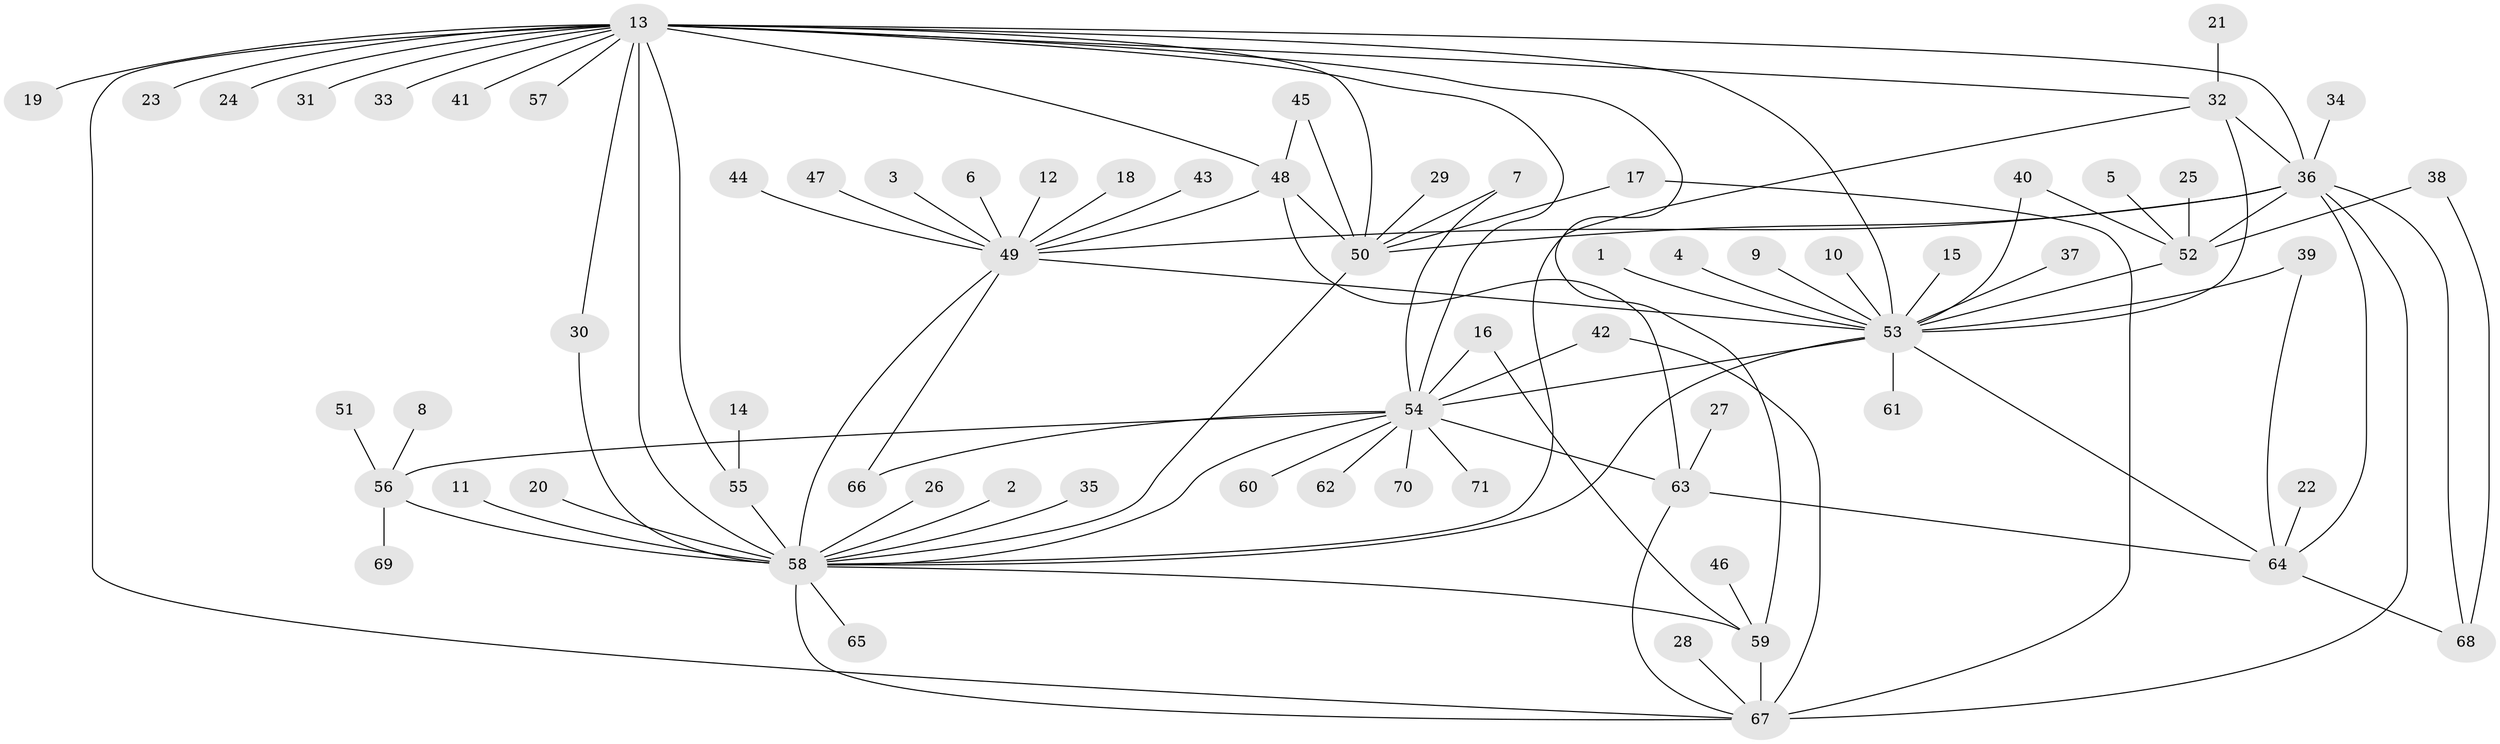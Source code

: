 // original degree distribution, {18: 0.007042253521126761, 5: 0.035211267605633804, 22: 0.007042253521126761, 1: 0.5211267605633803, 7: 0.02112676056338028, 13: 0.007042253521126761, 2: 0.2112676056338028, 16: 0.007042253521126761, 3: 0.09859154929577464, 6: 0.035211267605633804, 12: 0.014084507042253521, 4: 0.02112676056338028, 10: 0.007042253521126761, 9: 0.007042253521126761}
// Generated by graph-tools (version 1.1) at 2025/26/03/09/25 03:26:01]
// undirected, 71 vertices, 104 edges
graph export_dot {
graph [start="1"]
  node [color=gray90,style=filled];
  1;
  2;
  3;
  4;
  5;
  6;
  7;
  8;
  9;
  10;
  11;
  12;
  13;
  14;
  15;
  16;
  17;
  18;
  19;
  20;
  21;
  22;
  23;
  24;
  25;
  26;
  27;
  28;
  29;
  30;
  31;
  32;
  33;
  34;
  35;
  36;
  37;
  38;
  39;
  40;
  41;
  42;
  43;
  44;
  45;
  46;
  47;
  48;
  49;
  50;
  51;
  52;
  53;
  54;
  55;
  56;
  57;
  58;
  59;
  60;
  61;
  62;
  63;
  64;
  65;
  66;
  67;
  68;
  69;
  70;
  71;
  1 -- 53 [weight=1.0];
  2 -- 58 [weight=1.0];
  3 -- 49 [weight=1.0];
  4 -- 53 [weight=1.0];
  5 -- 52 [weight=1.0];
  6 -- 49 [weight=1.0];
  7 -- 50 [weight=1.0];
  7 -- 54 [weight=1.0];
  8 -- 56 [weight=1.0];
  9 -- 53 [weight=1.0];
  10 -- 53 [weight=1.0];
  11 -- 58 [weight=1.0];
  12 -- 49 [weight=1.0];
  13 -- 19 [weight=1.0];
  13 -- 23 [weight=1.0];
  13 -- 24 [weight=1.0];
  13 -- 30 [weight=1.0];
  13 -- 31 [weight=1.0];
  13 -- 32 [weight=1.0];
  13 -- 33 [weight=1.0];
  13 -- 36 [weight=2.0];
  13 -- 41 [weight=1.0];
  13 -- 48 [weight=1.0];
  13 -- 50 [weight=1.0];
  13 -- 53 [weight=1.0];
  13 -- 54 [weight=1.0];
  13 -- 55 [weight=1.0];
  13 -- 57 [weight=1.0];
  13 -- 58 [weight=3.0];
  13 -- 59 [weight=1.0];
  13 -- 67 [weight=1.0];
  14 -- 55 [weight=1.0];
  15 -- 53 [weight=1.0];
  16 -- 54 [weight=1.0];
  16 -- 59 [weight=1.0];
  17 -- 50 [weight=1.0];
  17 -- 67 [weight=1.0];
  18 -- 49 [weight=1.0];
  20 -- 58 [weight=1.0];
  21 -- 32 [weight=1.0];
  22 -- 64 [weight=1.0];
  25 -- 52 [weight=1.0];
  26 -- 58 [weight=1.0];
  27 -- 63 [weight=1.0];
  28 -- 67 [weight=1.0];
  29 -- 50 [weight=1.0];
  30 -- 58 [weight=1.0];
  32 -- 36 [weight=1.0];
  32 -- 53 [weight=2.0];
  32 -- 58 [weight=1.0];
  34 -- 36 [weight=1.0];
  35 -- 58 [weight=1.0];
  36 -- 49 [weight=1.0];
  36 -- 50 [weight=1.0];
  36 -- 52 [weight=1.0];
  36 -- 64 [weight=1.0];
  36 -- 67 [weight=2.0];
  36 -- 68 [weight=1.0];
  37 -- 53 [weight=1.0];
  38 -- 52 [weight=1.0];
  38 -- 68 [weight=1.0];
  39 -- 53 [weight=1.0];
  39 -- 64 [weight=1.0];
  40 -- 52 [weight=1.0];
  40 -- 53 [weight=1.0];
  42 -- 54 [weight=2.0];
  42 -- 67 [weight=1.0];
  43 -- 49 [weight=1.0];
  44 -- 49 [weight=1.0];
  45 -- 48 [weight=1.0];
  45 -- 50 [weight=1.0];
  46 -- 59 [weight=1.0];
  47 -- 49 [weight=1.0];
  48 -- 49 [weight=1.0];
  48 -- 50 [weight=1.0];
  48 -- 63 [weight=1.0];
  49 -- 53 [weight=2.0];
  49 -- 58 [weight=2.0];
  49 -- 66 [weight=1.0];
  50 -- 58 [weight=1.0];
  51 -- 56 [weight=1.0];
  52 -- 53 [weight=1.0];
  53 -- 54 [weight=1.0];
  53 -- 58 [weight=1.0];
  53 -- 61 [weight=1.0];
  53 -- 64 [weight=1.0];
  54 -- 56 [weight=1.0];
  54 -- 58 [weight=1.0];
  54 -- 60 [weight=1.0];
  54 -- 62 [weight=1.0];
  54 -- 63 [weight=1.0];
  54 -- 66 [weight=1.0];
  54 -- 70 [weight=1.0];
  54 -- 71 [weight=1.0];
  55 -- 58 [weight=2.0];
  56 -- 58 [weight=1.0];
  56 -- 69 [weight=1.0];
  58 -- 59 [weight=1.0];
  58 -- 65 [weight=1.0];
  58 -- 67 [weight=1.0];
  59 -- 67 [weight=1.0];
  63 -- 64 [weight=1.0];
  63 -- 67 [weight=1.0];
  64 -- 68 [weight=1.0];
}
